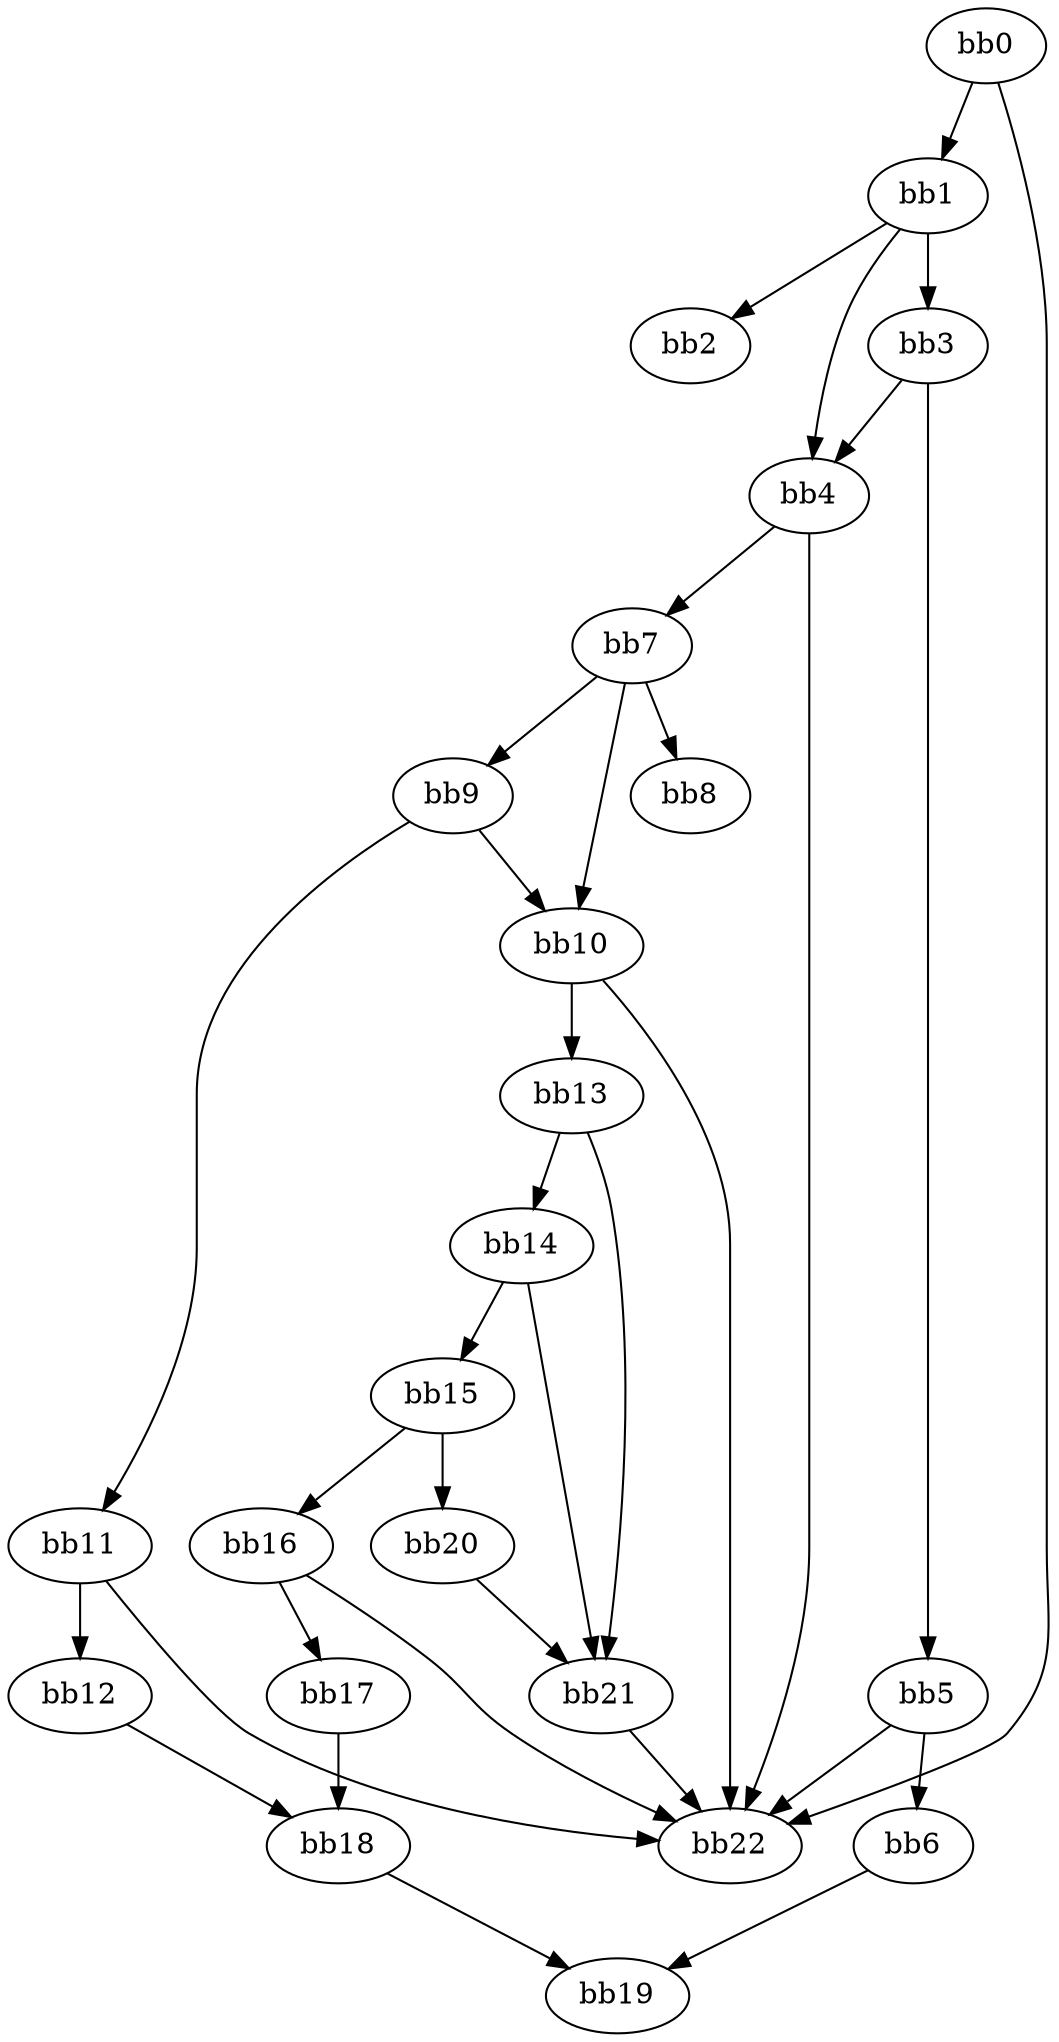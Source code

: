 digraph {
    0 [ label = "bb0\l" ]
    1 [ label = "bb1\l" ]
    2 [ label = "bb2\l" ]
    3 [ label = "bb3\l" ]
    4 [ label = "bb4\l" ]
    5 [ label = "bb5\l" ]
    6 [ label = "bb6\l" ]
    7 [ label = "bb7\l" ]
    8 [ label = "bb8\l" ]
    9 [ label = "bb9\l" ]
    10 [ label = "bb10\l" ]
    11 [ label = "bb11\l" ]
    12 [ label = "bb12\l" ]
    13 [ label = "bb13\l" ]
    14 [ label = "bb14\l" ]
    15 [ label = "bb15\l" ]
    16 [ label = "bb16\l" ]
    17 [ label = "bb17\l" ]
    18 [ label = "bb18\l" ]
    19 [ label = "bb19\l" ]
    20 [ label = "bb20\l" ]
    21 [ label = "bb21\l" ]
    22 [ label = "bb22\l" ]
    0 -> 1 [ ]
    0 -> 22 [ ]
    1 -> 2 [ ]
    1 -> 3 [ ]
    1 -> 4 [ ]
    3 -> 4 [ ]
    3 -> 5 [ ]
    4 -> 7 [ ]
    4 -> 22 [ ]
    5 -> 6 [ ]
    5 -> 22 [ ]
    6 -> 19 [ ]
    7 -> 8 [ ]
    7 -> 9 [ ]
    7 -> 10 [ ]
    9 -> 10 [ ]
    9 -> 11 [ ]
    10 -> 13 [ ]
    10 -> 22 [ ]
    11 -> 12 [ ]
    11 -> 22 [ ]
    12 -> 18 [ ]
    13 -> 14 [ ]
    13 -> 21 [ ]
    14 -> 15 [ ]
    14 -> 21 [ ]
    15 -> 16 [ ]
    15 -> 20 [ ]
    16 -> 17 [ ]
    16 -> 22 [ ]
    17 -> 18 [ ]
    18 -> 19 [ ]
    20 -> 21 [ ]
    21 -> 22 [ ]
}

